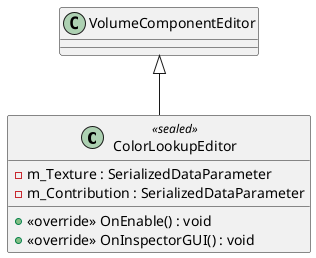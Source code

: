 @startuml
class ColorLookupEditor <<sealed>> {
    - m_Texture : SerializedDataParameter
    - m_Contribution : SerializedDataParameter
    + <<override>> OnEnable() : void
    + <<override>> OnInspectorGUI() : void
}
VolumeComponentEditor <|-- ColorLookupEditor
@enduml
